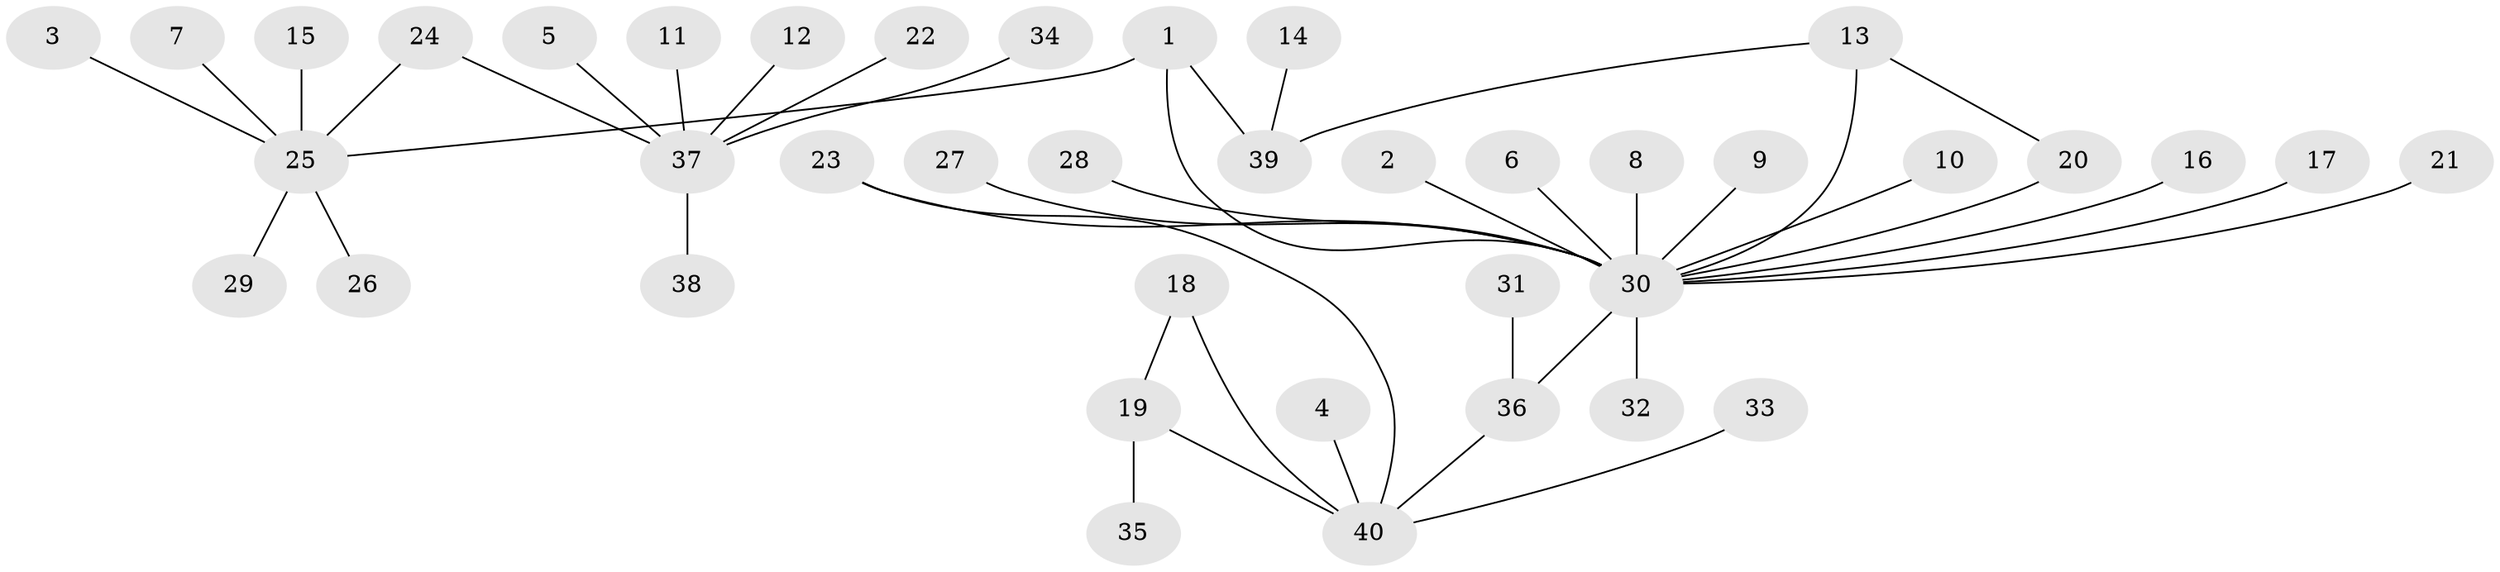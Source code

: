 // original degree distribution, {2: 0.17557251908396945, 20: 0.007633587786259542, 6: 0.007633587786259542, 3: 0.07633587786259542, 12: 0.015267175572519083, 4: 0.05343511450381679, 8: 0.022900763358778626, 5: 0.007633587786259542, 1: 0.6259541984732825, 9: 0.007633587786259542}
// Generated by graph-tools (version 1.1) at 2025/36/03/04/25 23:36:39]
// undirected, 40 vertices, 43 edges
graph export_dot {
  node [color=gray90,style=filled];
  1;
  2;
  3;
  4;
  5;
  6;
  7;
  8;
  9;
  10;
  11;
  12;
  13;
  14;
  15;
  16;
  17;
  18;
  19;
  20;
  21;
  22;
  23;
  24;
  25;
  26;
  27;
  28;
  29;
  30;
  31;
  32;
  33;
  34;
  35;
  36;
  37;
  38;
  39;
  40;
  1 -- 25 [weight=1.0];
  1 -- 30 [weight=1.0];
  1 -- 39 [weight=1.0];
  2 -- 30 [weight=1.0];
  3 -- 25 [weight=1.0];
  4 -- 40 [weight=1.0];
  5 -- 37 [weight=1.0];
  6 -- 30 [weight=1.0];
  7 -- 25 [weight=1.0];
  8 -- 30 [weight=1.0];
  9 -- 30 [weight=1.0];
  10 -- 30 [weight=1.0];
  11 -- 37 [weight=1.0];
  12 -- 37 [weight=1.0];
  13 -- 20 [weight=1.0];
  13 -- 30 [weight=1.0];
  13 -- 39 [weight=1.0];
  14 -- 39 [weight=1.0];
  15 -- 25 [weight=1.0];
  16 -- 30 [weight=1.0];
  17 -- 30 [weight=1.0];
  18 -- 19 [weight=1.0];
  18 -- 40 [weight=1.0];
  19 -- 35 [weight=1.0];
  19 -- 40 [weight=1.0];
  20 -- 30 [weight=1.0];
  21 -- 30 [weight=1.0];
  22 -- 37 [weight=1.0];
  23 -- 30 [weight=1.0];
  23 -- 40 [weight=1.0];
  24 -- 25 [weight=1.0];
  24 -- 37 [weight=1.0];
  25 -- 26 [weight=1.0];
  25 -- 29 [weight=1.0];
  27 -- 30 [weight=1.0];
  28 -- 30 [weight=1.0];
  30 -- 32 [weight=1.0];
  30 -- 36 [weight=1.0];
  31 -- 36 [weight=1.0];
  33 -- 40 [weight=1.0];
  34 -- 37 [weight=1.0];
  36 -- 40 [weight=1.0];
  37 -- 38 [weight=1.0];
}
